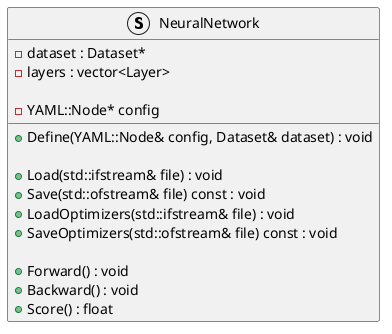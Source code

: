 @startuml NeuralNetwork
struct NeuralNetwork {
    - dataset : Dataset*
    - layers : vector<Layer>

    - YAML::Node* config

    + Define(YAML::Node& config, Dataset& dataset) : void

    + Load(std::ifstream& file) : void
    + Save(std::ofstream& file) const : void
    + LoadOptimizers(std::ifstream& file) : void
    + SaveOptimizers(std::ofstream& file) const : void

    + Forward() : void
    + Backward() : void
    + Score() : float
}
@enduml
